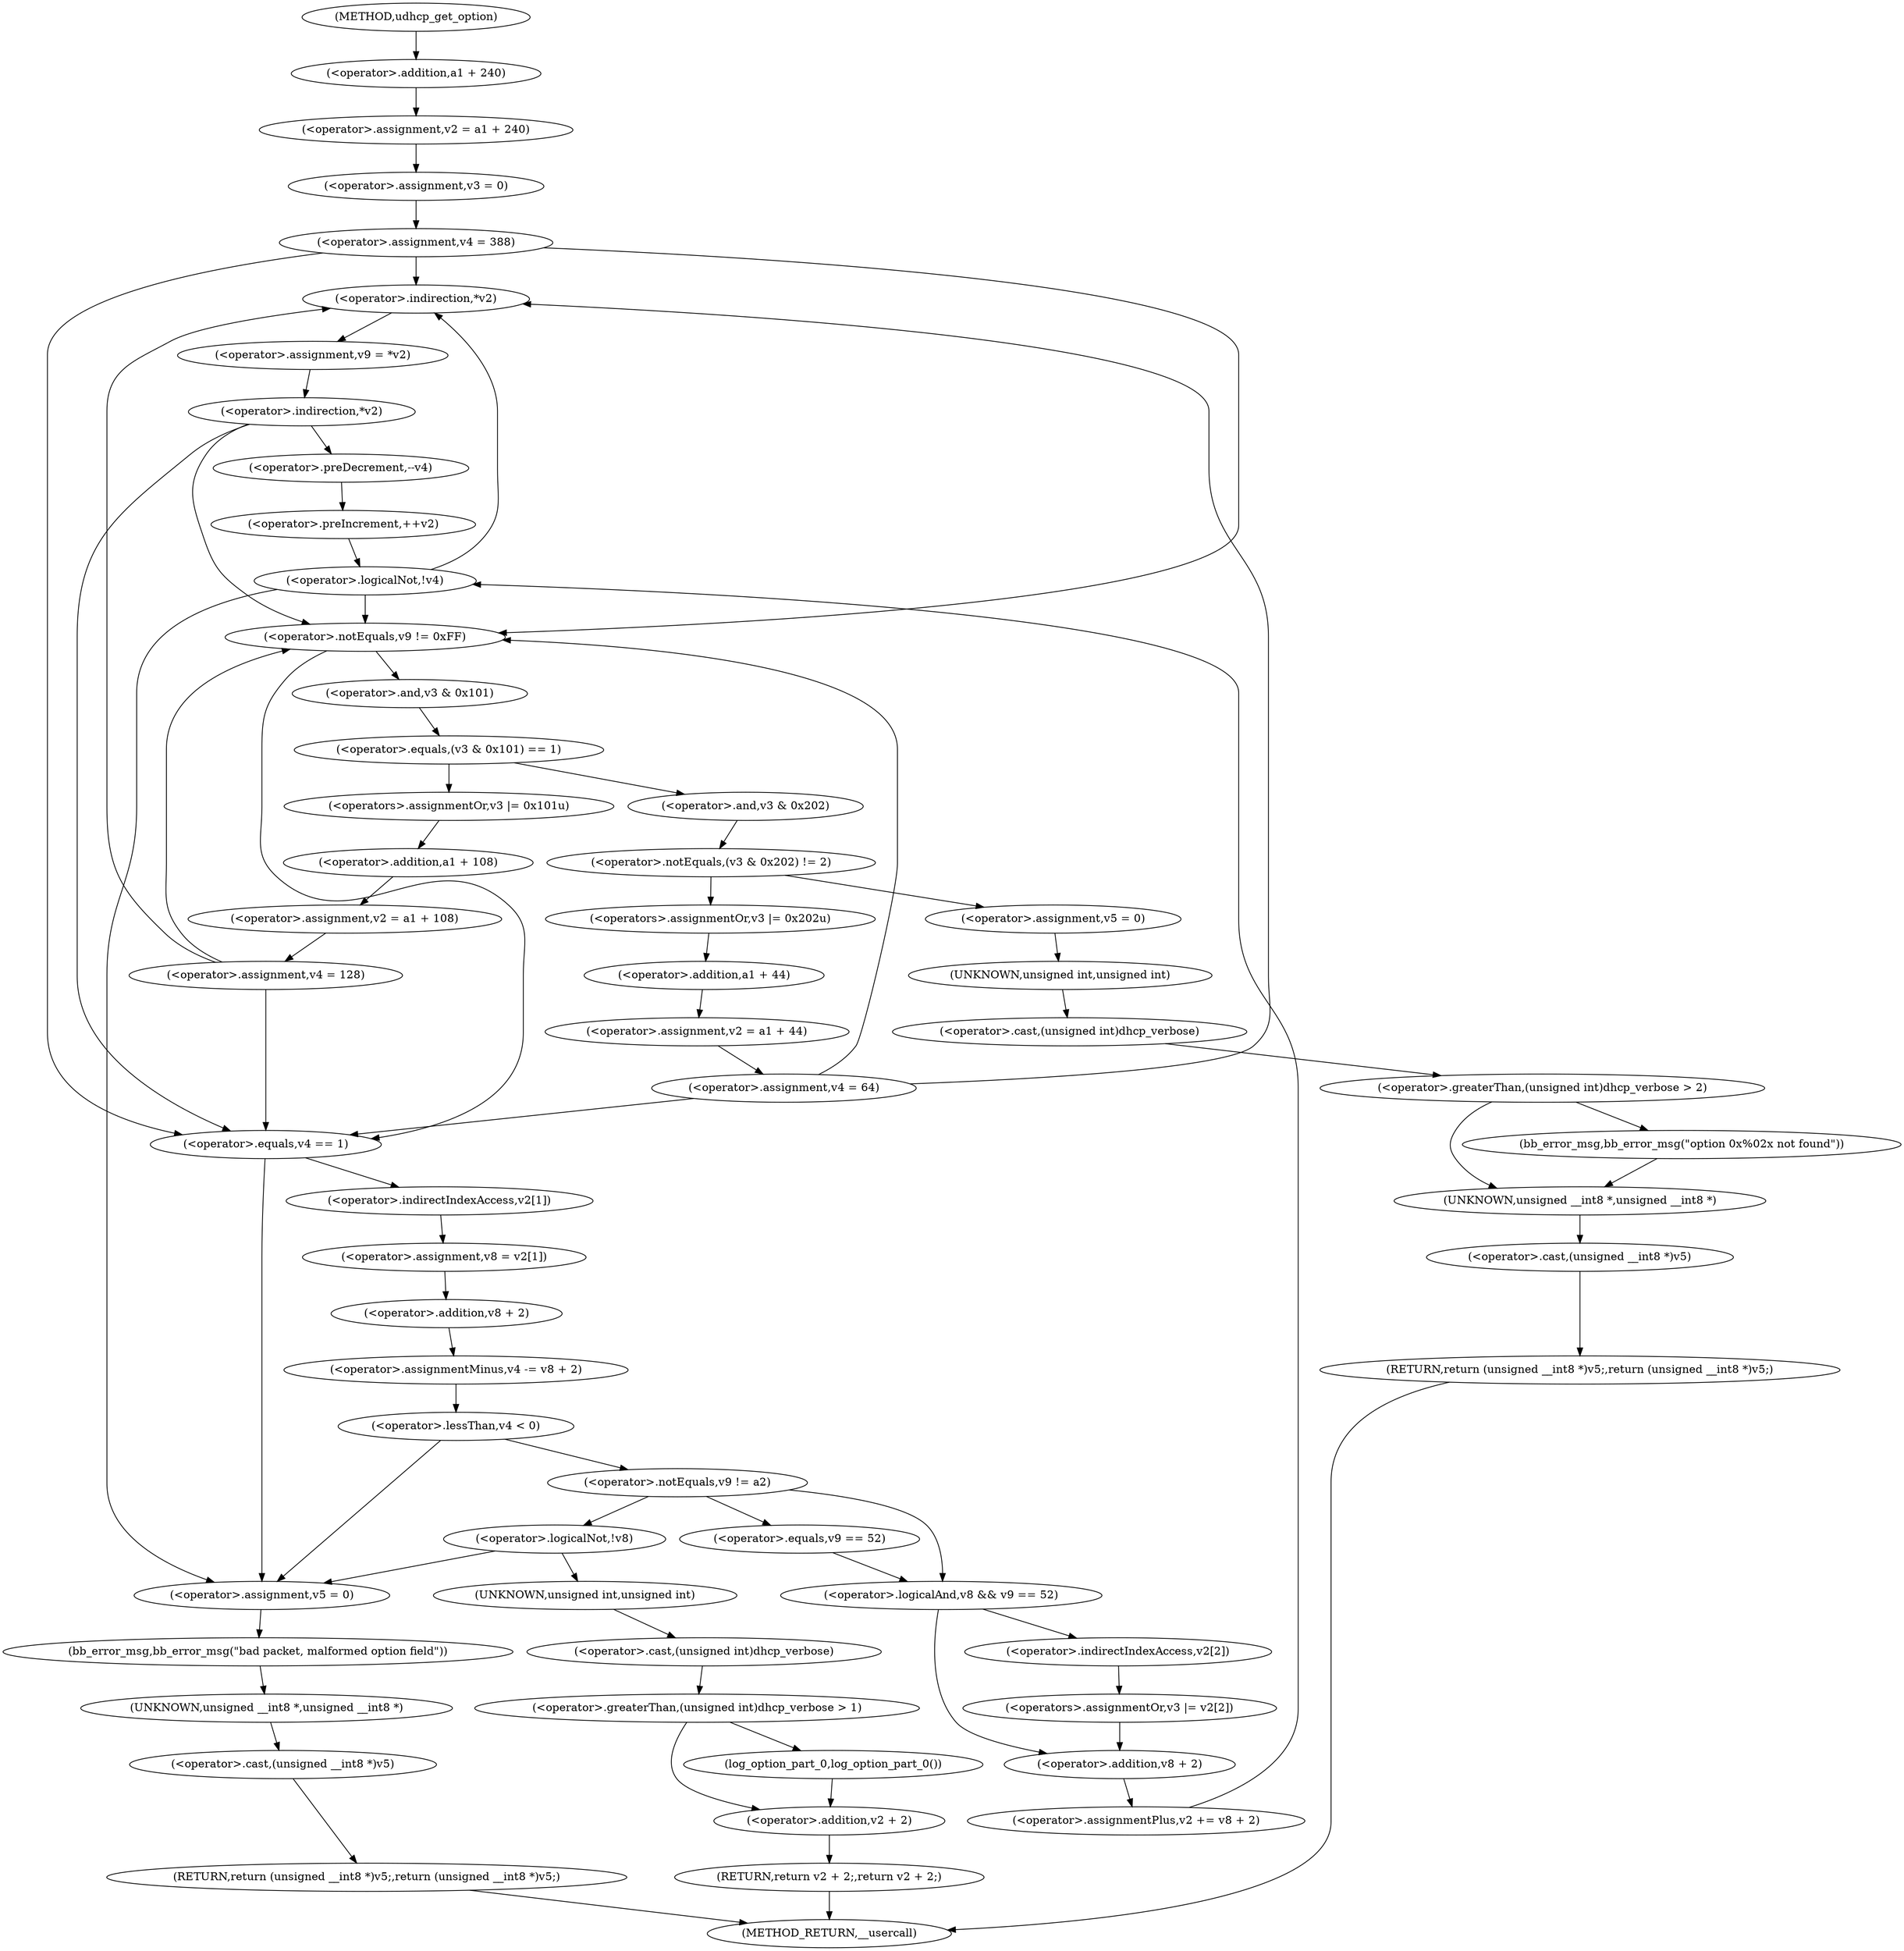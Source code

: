digraph udhcp_get_option {  
"1000117" [label = "(<operator>.assignment,v2 = a1 + 240)" ]
"1000119" [label = "(<operator>.addition,a1 + 240)" ]
"1000122" [label = "(<operator>.assignment,v3 = 0)" ]
"1000125" [label = "(<operator>.assignment,v4 = 388)" ]
"1000134" [label = "(<operator>.assignment,v9 = *v2)" ]
"1000136" [label = "(<operator>.indirection,*v2)" ]
"1000139" [label = "(<operator>.indirection,*v2)" ]
"1000142" [label = "(<operator>.preDecrement,--v4)" ]
"1000144" [label = "(<operator>.preIncrement,++v2)" ]
"1000148" [label = "(<operator>.logicalNot,!v4)" ]
"1000152" [label = "(<operator>.notEquals,v9 != 0xFF)" ]
"1000157" [label = "(<operator>.equals,(v3 & 0x101) == 1)" ]
"1000158" [label = "(<operator>.and,v3 & 0x101)" ]
"1000163" [label = "(<operators>.assignmentOr,v3 |= 0x101u)" ]
"1000166" [label = "(<operator>.assignment,v2 = a1 + 108)" ]
"1000168" [label = "(<operator>.addition,a1 + 108)" ]
"1000171" [label = "(<operator>.assignment,v4 = 128)" ]
"1000177" [label = "(<operator>.notEquals,(v3 & 0x202) != 2)" ]
"1000178" [label = "(<operator>.and,v3 & 0x202)" ]
"1000183" [label = "(<operator>.assignment,v5 = 0)" ]
"1000187" [label = "(<operator>.greaterThan,(unsigned int)dhcp_verbose > 2)" ]
"1000188" [label = "(<operator>.cast,(unsigned int)dhcp_verbose)" ]
"1000189" [label = "(UNKNOWN,unsigned int,unsigned int)" ]
"1000192" [label = "(bb_error_msg,bb_error_msg(\"option 0x%02x not found\"))" ]
"1000194" [label = "(RETURN,return (unsigned __int8 *)v5;,return (unsigned __int8 *)v5;)" ]
"1000195" [label = "(<operator>.cast,(unsigned __int8 *)v5)" ]
"1000196" [label = "(UNKNOWN,unsigned __int8 *,unsigned __int8 *)" ]
"1000198" [label = "(<operators>.assignmentOr,v3 |= 0x202u)" ]
"1000201" [label = "(<operator>.assignment,v2 = a1 + 44)" ]
"1000203" [label = "(<operator>.addition,a1 + 44)" ]
"1000206" [label = "(<operator>.assignment,v4 = 64)" ]
"1000210" [label = "(<operator>.equals,v4 == 1)" ]
"1000214" [label = "(<operator>.assignment,v8 = v2[1])" ]
"1000216" [label = "(<operator>.indirectIndexAccess,v2[1])" ]
"1000219" [label = "(<operator>.assignmentMinus,v4 -= v8 + 2)" ]
"1000221" [label = "(<operator>.addition,v8 + 2)" ]
"1000225" [label = "(<operator>.lessThan,v4 < 0)" ]
"1000230" [label = "(<operator>.notEquals,v9 != a2)" ]
"1000235" [label = "(<operator>.logicalAnd,v8 && v9 == 52)" ]
"1000237" [label = "(<operator>.equals,v9 == 52)" ]
"1000240" [label = "(<operators>.assignmentOr,v3 |= v2[2])" ]
"1000242" [label = "(<operator>.indirectIndexAccess,v2[2])" ]
"1000245" [label = "(<operator>.assignmentPlus,v2 += v8 + 2)" ]
"1000247" [label = "(<operator>.addition,v8 + 2)" ]
"1000252" [label = "(<operator>.logicalNot,!v8)" ]
"1000256" [label = "(<operator>.assignment,v5 = 0)" ]
"1000259" [label = "(bb_error_msg,bb_error_msg(\"bad packet, malformed option field\"))" ]
"1000261" [label = "(RETURN,return (unsigned __int8 *)v5;,return (unsigned __int8 *)v5;)" ]
"1000262" [label = "(<operator>.cast,(unsigned __int8 *)v5)" ]
"1000263" [label = "(UNKNOWN,unsigned __int8 *,unsigned __int8 *)" ]
"1000266" [label = "(<operator>.greaterThan,(unsigned int)dhcp_verbose > 1)" ]
"1000267" [label = "(<operator>.cast,(unsigned int)dhcp_verbose)" ]
"1000268" [label = "(UNKNOWN,unsigned int,unsigned int)" ]
"1000271" [label = "(log_option_part_0,log_option_part_0())" ]
"1000272" [label = "(RETURN,return v2 + 2;,return v2 + 2;)" ]
"1000273" [label = "(<operator>.addition,v2 + 2)" ]
"1000107" [label = "(METHOD,udhcp_get_option)" ]
"1000276" [label = "(METHOD_RETURN,__usercall)" ]
  "1000117" -> "1000122" 
  "1000119" -> "1000117" 
  "1000122" -> "1000125" 
  "1000125" -> "1000136" 
  "1000125" -> "1000152" 
  "1000125" -> "1000210" 
  "1000134" -> "1000139" 
  "1000136" -> "1000134" 
  "1000139" -> "1000152" 
  "1000139" -> "1000210" 
  "1000139" -> "1000142" 
  "1000142" -> "1000144" 
  "1000144" -> "1000148" 
  "1000148" -> "1000136" 
  "1000148" -> "1000152" 
  "1000148" -> "1000256" 
  "1000152" -> "1000210" 
  "1000152" -> "1000158" 
  "1000157" -> "1000163" 
  "1000157" -> "1000178" 
  "1000158" -> "1000157" 
  "1000163" -> "1000168" 
  "1000166" -> "1000171" 
  "1000168" -> "1000166" 
  "1000171" -> "1000136" 
  "1000171" -> "1000152" 
  "1000171" -> "1000210" 
  "1000177" -> "1000183" 
  "1000177" -> "1000198" 
  "1000178" -> "1000177" 
  "1000183" -> "1000189" 
  "1000187" -> "1000196" 
  "1000187" -> "1000192" 
  "1000188" -> "1000187" 
  "1000189" -> "1000188" 
  "1000192" -> "1000196" 
  "1000194" -> "1000276" 
  "1000195" -> "1000194" 
  "1000196" -> "1000195" 
  "1000198" -> "1000203" 
  "1000201" -> "1000206" 
  "1000203" -> "1000201" 
  "1000206" -> "1000136" 
  "1000206" -> "1000152" 
  "1000206" -> "1000210" 
  "1000210" -> "1000256" 
  "1000210" -> "1000216" 
  "1000214" -> "1000221" 
  "1000216" -> "1000214" 
  "1000219" -> "1000225" 
  "1000221" -> "1000219" 
  "1000225" -> "1000256" 
  "1000225" -> "1000230" 
  "1000230" -> "1000235" 
  "1000230" -> "1000237" 
  "1000230" -> "1000252" 
  "1000235" -> "1000242" 
  "1000235" -> "1000247" 
  "1000237" -> "1000235" 
  "1000240" -> "1000247" 
  "1000242" -> "1000240" 
  "1000245" -> "1000148" 
  "1000247" -> "1000245" 
  "1000252" -> "1000268" 
  "1000252" -> "1000256" 
  "1000256" -> "1000259" 
  "1000259" -> "1000263" 
  "1000261" -> "1000276" 
  "1000262" -> "1000261" 
  "1000263" -> "1000262" 
  "1000266" -> "1000271" 
  "1000266" -> "1000273" 
  "1000267" -> "1000266" 
  "1000268" -> "1000267" 
  "1000271" -> "1000273" 
  "1000272" -> "1000276" 
  "1000273" -> "1000272" 
  "1000107" -> "1000119" 
}
